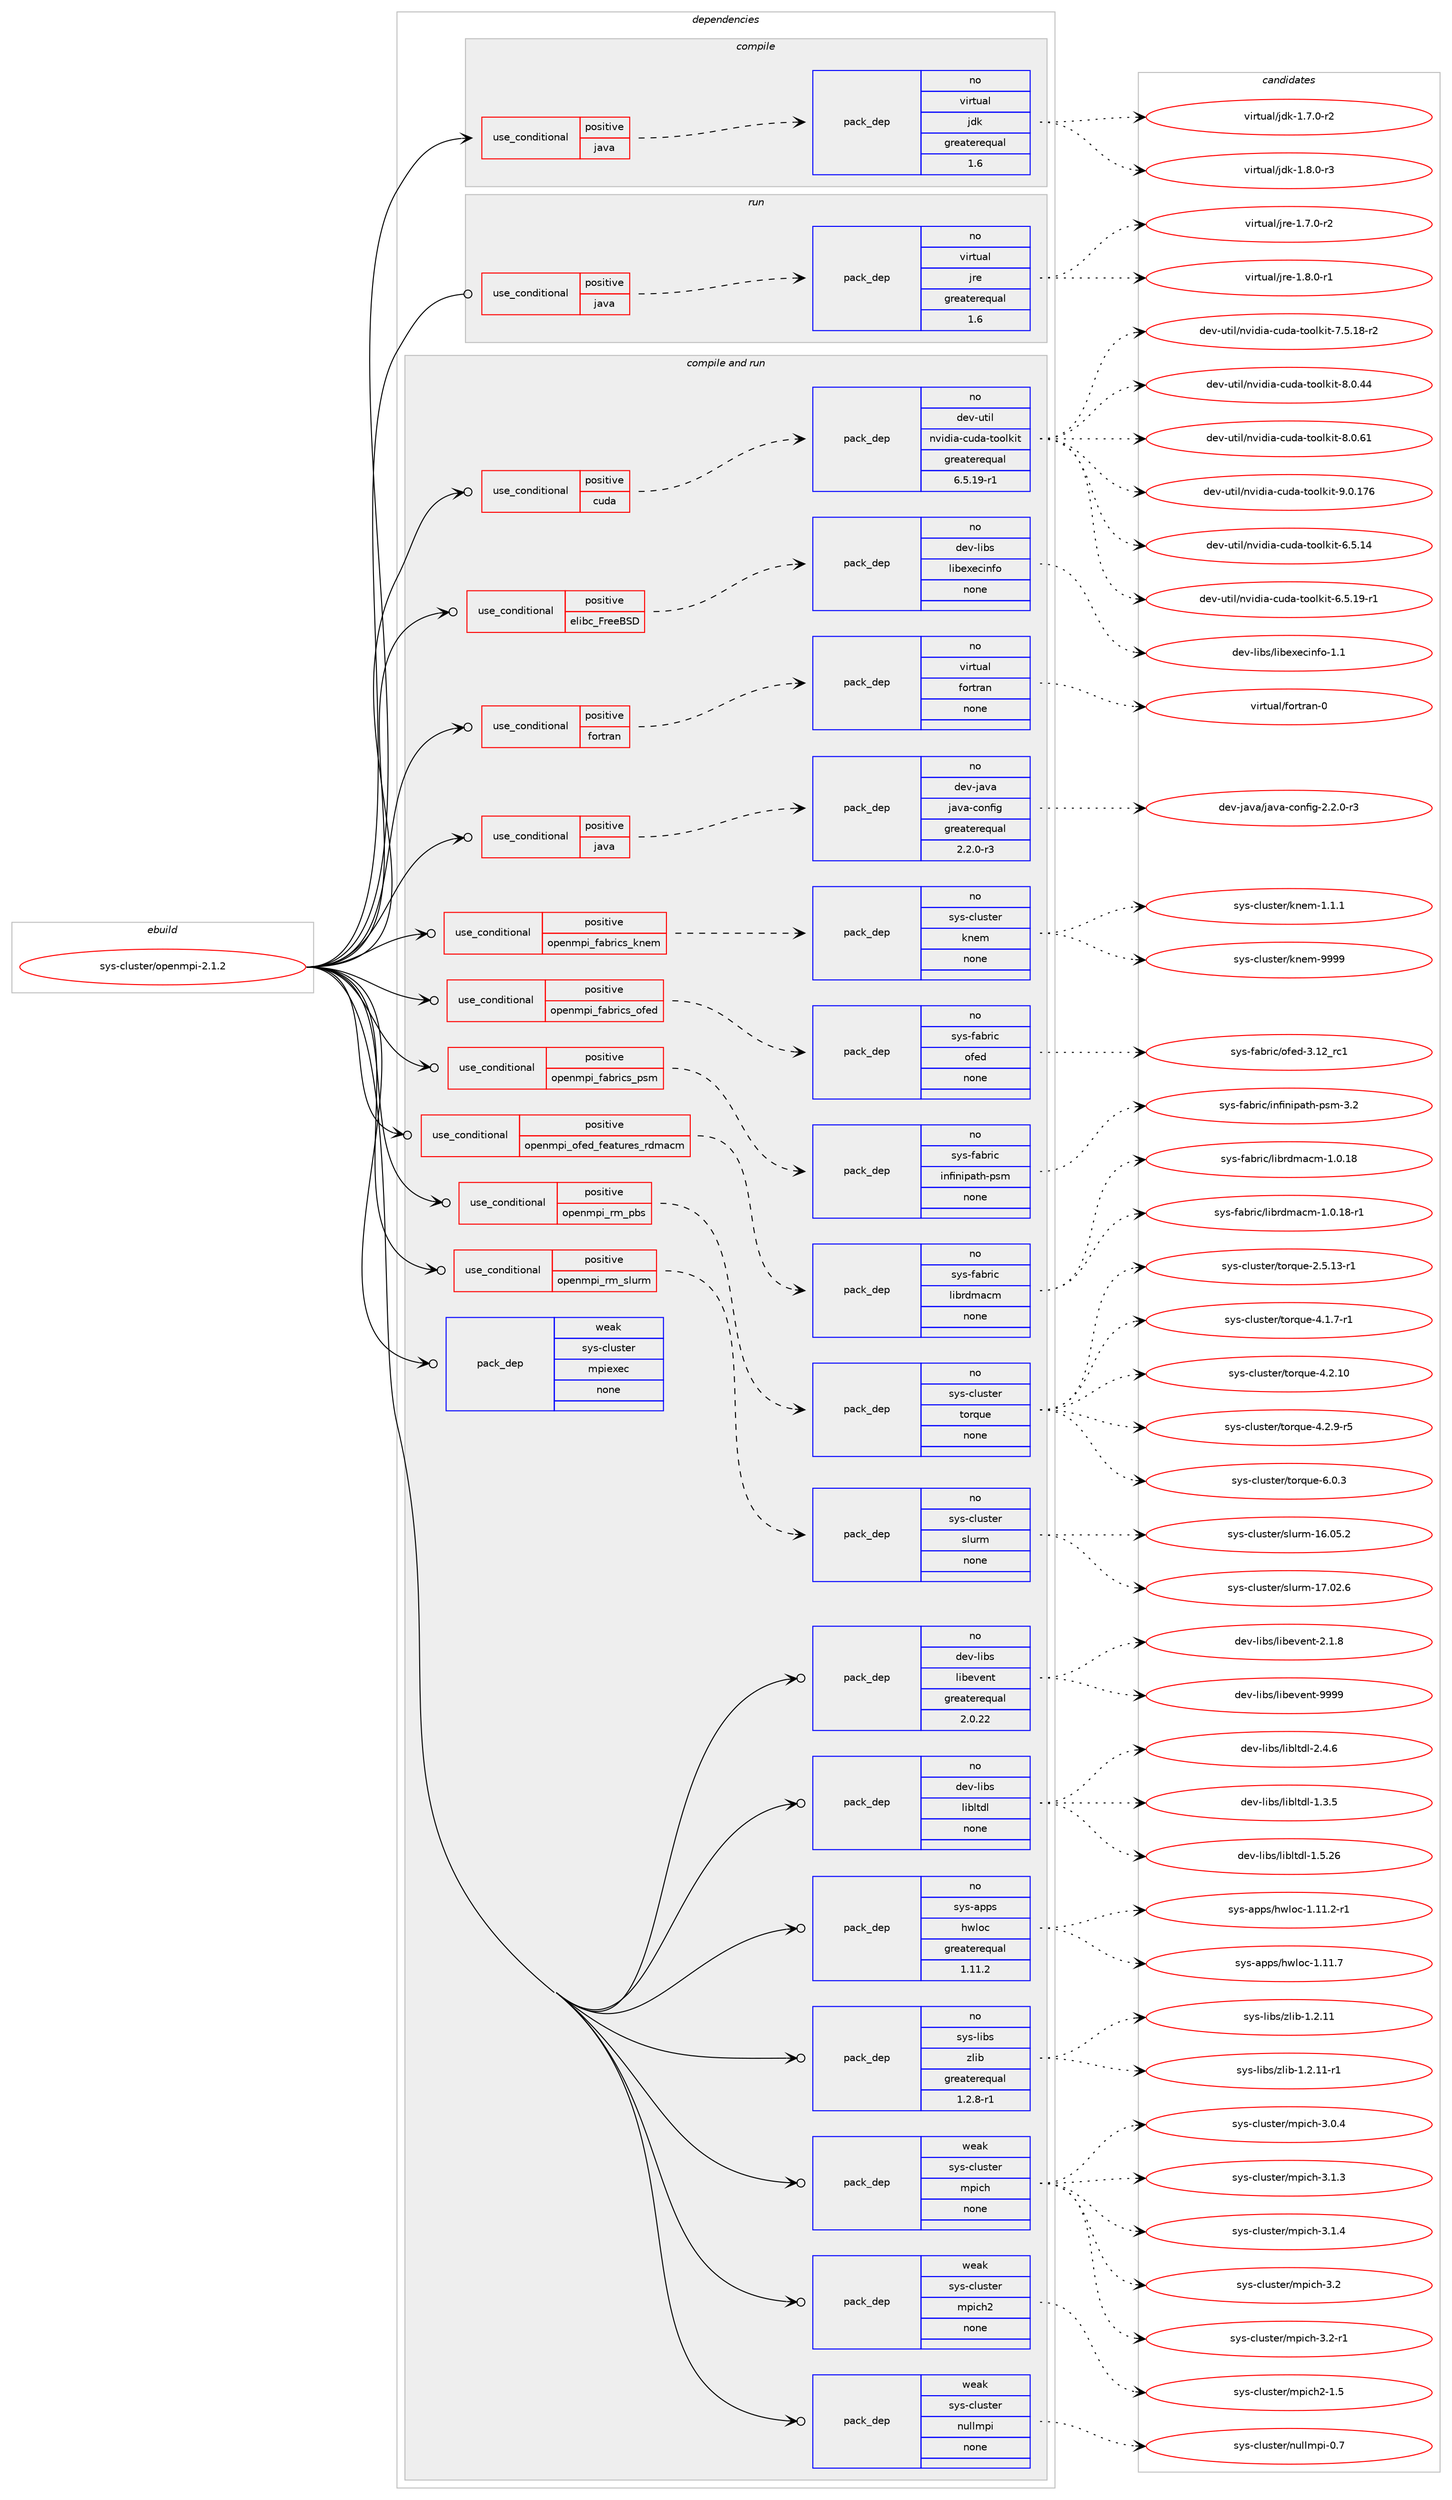 digraph prolog {

# *************
# Graph options
# *************

newrank=true;
concentrate=true;
compound=true;
graph [rankdir=LR,fontname=Helvetica,fontsize=10,ranksep=1.5];#, ranksep=2.5, nodesep=0.2];
edge  [arrowhead=vee];
node  [fontname=Helvetica,fontsize=10];

# **********
# The ebuild
# **********

subgraph cluster_leftcol {
color=gray;
rank=same;
label=<<i>ebuild</i>>;
id [label="sys-cluster/openmpi-2.1.2", color=red, width=4, href="../sys-cluster/openmpi-2.1.2.svg"];
}

# ****************
# The dependencies
# ****************

subgraph cluster_midcol {
color=gray;
label=<<i>dependencies</i>>;
subgraph cluster_compile {
fillcolor="#eeeeee";
style=filled;
label=<<i>compile</i>>;
subgraph cond115648 {
dependency482295 [label=<<TABLE BORDER="0" CELLBORDER="1" CELLSPACING="0" CELLPADDING="4"><TR><TD ROWSPAN="3" CELLPADDING="10">use_conditional</TD></TR><TR><TD>positive</TD></TR><TR><TD>java</TD></TR></TABLE>>, shape=none, color=red];
subgraph pack358231 {
dependency482296 [label=<<TABLE BORDER="0" CELLBORDER="1" CELLSPACING="0" CELLPADDING="4" WIDTH="220"><TR><TD ROWSPAN="6" CELLPADDING="30">pack_dep</TD></TR><TR><TD WIDTH="110">no</TD></TR><TR><TD>virtual</TD></TR><TR><TD>jdk</TD></TR><TR><TD>greaterequal</TD></TR><TR><TD>1.6</TD></TR></TABLE>>, shape=none, color=blue];
}
dependency482295:e -> dependency482296:w [weight=20,style="dashed",arrowhead="vee"];
}
id:e -> dependency482295:w [weight=20,style="solid",arrowhead="vee"];
}
subgraph cluster_compileandrun {
fillcolor="#eeeeee";
style=filled;
label=<<i>compile and run</i>>;
subgraph cond115649 {
dependency482297 [label=<<TABLE BORDER="0" CELLBORDER="1" CELLSPACING="0" CELLPADDING="4"><TR><TD ROWSPAN="3" CELLPADDING="10">use_conditional</TD></TR><TR><TD>positive</TD></TR><TR><TD>cuda</TD></TR></TABLE>>, shape=none, color=red];
subgraph pack358232 {
dependency482298 [label=<<TABLE BORDER="0" CELLBORDER="1" CELLSPACING="0" CELLPADDING="4" WIDTH="220"><TR><TD ROWSPAN="6" CELLPADDING="30">pack_dep</TD></TR><TR><TD WIDTH="110">no</TD></TR><TR><TD>dev-util</TD></TR><TR><TD>nvidia-cuda-toolkit</TD></TR><TR><TD>greaterequal</TD></TR><TR><TD>6.5.19-r1</TD></TR></TABLE>>, shape=none, color=blue];
}
dependency482297:e -> dependency482298:w [weight=20,style="dashed",arrowhead="vee"];
}
id:e -> dependency482297:w [weight=20,style="solid",arrowhead="odotvee"];
subgraph cond115650 {
dependency482299 [label=<<TABLE BORDER="0" CELLBORDER="1" CELLSPACING="0" CELLPADDING="4"><TR><TD ROWSPAN="3" CELLPADDING="10">use_conditional</TD></TR><TR><TD>positive</TD></TR><TR><TD>elibc_FreeBSD</TD></TR></TABLE>>, shape=none, color=red];
subgraph pack358233 {
dependency482300 [label=<<TABLE BORDER="0" CELLBORDER="1" CELLSPACING="0" CELLPADDING="4" WIDTH="220"><TR><TD ROWSPAN="6" CELLPADDING="30">pack_dep</TD></TR><TR><TD WIDTH="110">no</TD></TR><TR><TD>dev-libs</TD></TR><TR><TD>libexecinfo</TD></TR><TR><TD>none</TD></TR><TR><TD></TD></TR></TABLE>>, shape=none, color=blue];
}
dependency482299:e -> dependency482300:w [weight=20,style="dashed",arrowhead="vee"];
}
id:e -> dependency482299:w [weight=20,style="solid",arrowhead="odotvee"];
subgraph cond115651 {
dependency482301 [label=<<TABLE BORDER="0" CELLBORDER="1" CELLSPACING="0" CELLPADDING="4"><TR><TD ROWSPAN="3" CELLPADDING="10">use_conditional</TD></TR><TR><TD>positive</TD></TR><TR><TD>fortran</TD></TR></TABLE>>, shape=none, color=red];
subgraph pack358234 {
dependency482302 [label=<<TABLE BORDER="0" CELLBORDER="1" CELLSPACING="0" CELLPADDING="4" WIDTH="220"><TR><TD ROWSPAN="6" CELLPADDING="30">pack_dep</TD></TR><TR><TD WIDTH="110">no</TD></TR><TR><TD>virtual</TD></TR><TR><TD>fortran</TD></TR><TR><TD>none</TD></TR><TR><TD></TD></TR></TABLE>>, shape=none, color=blue];
}
dependency482301:e -> dependency482302:w [weight=20,style="dashed",arrowhead="vee"];
}
id:e -> dependency482301:w [weight=20,style="solid",arrowhead="odotvee"];
subgraph cond115652 {
dependency482303 [label=<<TABLE BORDER="0" CELLBORDER="1" CELLSPACING="0" CELLPADDING="4"><TR><TD ROWSPAN="3" CELLPADDING="10">use_conditional</TD></TR><TR><TD>positive</TD></TR><TR><TD>java</TD></TR></TABLE>>, shape=none, color=red];
subgraph pack358235 {
dependency482304 [label=<<TABLE BORDER="0" CELLBORDER="1" CELLSPACING="0" CELLPADDING="4" WIDTH="220"><TR><TD ROWSPAN="6" CELLPADDING="30">pack_dep</TD></TR><TR><TD WIDTH="110">no</TD></TR><TR><TD>dev-java</TD></TR><TR><TD>java-config</TD></TR><TR><TD>greaterequal</TD></TR><TR><TD>2.2.0-r3</TD></TR></TABLE>>, shape=none, color=blue];
}
dependency482303:e -> dependency482304:w [weight=20,style="dashed",arrowhead="vee"];
}
id:e -> dependency482303:w [weight=20,style="solid",arrowhead="odotvee"];
subgraph cond115653 {
dependency482305 [label=<<TABLE BORDER="0" CELLBORDER="1" CELLSPACING="0" CELLPADDING="4"><TR><TD ROWSPAN="3" CELLPADDING="10">use_conditional</TD></TR><TR><TD>positive</TD></TR><TR><TD>openmpi_fabrics_knem</TD></TR></TABLE>>, shape=none, color=red];
subgraph pack358236 {
dependency482306 [label=<<TABLE BORDER="0" CELLBORDER="1" CELLSPACING="0" CELLPADDING="4" WIDTH="220"><TR><TD ROWSPAN="6" CELLPADDING="30">pack_dep</TD></TR><TR><TD WIDTH="110">no</TD></TR><TR><TD>sys-cluster</TD></TR><TR><TD>knem</TD></TR><TR><TD>none</TD></TR><TR><TD></TD></TR></TABLE>>, shape=none, color=blue];
}
dependency482305:e -> dependency482306:w [weight=20,style="dashed",arrowhead="vee"];
}
id:e -> dependency482305:w [weight=20,style="solid",arrowhead="odotvee"];
subgraph cond115654 {
dependency482307 [label=<<TABLE BORDER="0" CELLBORDER="1" CELLSPACING="0" CELLPADDING="4"><TR><TD ROWSPAN="3" CELLPADDING="10">use_conditional</TD></TR><TR><TD>positive</TD></TR><TR><TD>openmpi_fabrics_ofed</TD></TR></TABLE>>, shape=none, color=red];
subgraph pack358237 {
dependency482308 [label=<<TABLE BORDER="0" CELLBORDER="1" CELLSPACING="0" CELLPADDING="4" WIDTH="220"><TR><TD ROWSPAN="6" CELLPADDING="30">pack_dep</TD></TR><TR><TD WIDTH="110">no</TD></TR><TR><TD>sys-fabric</TD></TR><TR><TD>ofed</TD></TR><TR><TD>none</TD></TR><TR><TD></TD></TR></TABLE>>, shape=none, color=blue];
}
dependency482307:e -> dependency482308:w [weight=20,style="dashed",arrowhead="vee"];
}
id:e -> dependency482307:w [weight=20,style="solid",arrowhead="odotvee"];
subgraph cond115655 {
dependency482309 [label=<<TABLE BORDER="0" CELLBORDER="1" CELLSPACING="0" CELLPADDING="4"><TR><TD ROWSPAN="3" CELLPADDING="10">use_conditional</TD></TR><TR><TD>positive</TD></TR><TR><TD>openmpi_fabrics_psm</TD></TR></TABLE>>, shape=none, color=red];
subgraph pack358238 {
dependency482310 [label=<<TABLE BORDER="0" CELLBORDER="1" CELLSPACING="0" CELLPADDING="4" WIDTH="220"><TR><TD ROWSPAN="6" CELLPADDING="30">pack_dep</TD></TR><TR><TD WIDTH="110">no</TD></TR><TR><TD>sys-fabric</TD></TR><TR><TD>infinipath-psm</TD></TR><TR><TD>none</TD></TR><TR><TD></TD></TR></TABLE>>, shape=none, color=blue];
}
dependency482309:e -> dependency482310:w [weight=20,style="dashed",arrowhead="vee"];
}
id:e -> dependency482309:w [weight=20,style="solid",arrowhead="odotvee"];
subgraph cond115656 {
dependency482311 [label=<<TABLE BORDER="0" CELLBORDER="1" CELLSPACING="0" CELLPADDING="4"><TR><TD ROWSPAN="3" CELLPADDING="10">use_conditional</TD></TR><TR><TD>positive</TD></TR><TR><TD>openmpi_ofed_features_rdmacm</TD></TR></TABLE>>, shape=none, color=red];
subgraph pack358239 {
dependency482312 [label=<<TABLE BORDER="0" CELLBORDER="1" CELLSPACING="0" CELLPADDING="4" WIDTH="220"><TR><TD ROWSPAN="6" CELLPADDING="30">pack_dep</TD></TR><TR><TD WIDTH="110">no</TD></TR><TR><TD>sys-fabric</TD></TR><TR><TD>librdmacm</TD></TR><TR><TD>none</TD></TR><TR><TD></TD></TR></TABLE>>, shape=none, color=blue];
}
dependency482311:e -> dependency482312:w [weight=20,style="dashed",arrowhead="vee"];
}
id:e -> dependency482311:w [weight=20,style="solid",arrowhead="odotvee"];
subgraph cond115657 {
dependency482313 [label=<<TABLE BORDER="0" CELLBORDER="1" CELLSPACING="0" CELLPADDING="4"><TR><TD ROWSPAN="3" CELLPADDING="10">use_conditional</TD></TR><TR><TD>positive</TD></TR><TR><TD>openmpi_rm_pbs</TD></TR></TABLE>>, shape=none, color=red];
subgraph pack358240 {
dependency482314 [label=<<TABLE BORDER="0" CELLBORDER="1" CELLSPACING="0" CELLPADDING="4" WIDTH="220"><TR><TD ROWSPAN="6" CELLPADDING="30">pack_dep</TD></TR><TR><TD WIDTH="110">no</TD></TR><TR><TD>sys-cluster</TD></TR><TR><TD>torque</TD></TR><TR><TD>none</TD></TR><TR><TD></TD></TR></TABLE>>, shape=none, color=blue];
}
dependency482313:e -> dependency482314:w [weight=20,style="dashed",arrowhead="vee"];
}
id:e -> dependency482313:w [weight=20,style="solid",arrowhead="odotvee"];
subgraph cond115658 {
dependency482315 [label=<<TABLE BORDER="0" CELLBORDER="1" CELLSPACING="0" CELLPADDING="4"><TR><TD ROWSPAN="3" CELLPADDING="10">use_conditional</TD></TR><TR><TD>positive</TD></TR><TR><TD>openmpi_rm_slurm</TD></TR></TABLE>>, shape=none, color=red];
subgraph pack358241 {
dependency482316 [label=<<TABLE BORDER="0" CELLBORDER="1" CELLSPACING="0" CELLPADDING="4" WIDTH="220"><TR><TD ROWSPAN="6" CELLPADDING="30">pack_dep</TD></TR><TR><TD WIDTH="110">no</TD></TR><TR><TD>sys-cluster</TD></TR><TR><TD>slurm</TD></TR><TR><TD>none</TD></TR><TR><TD></TD></TR></TABLE>>, shape=none, color=blue];
}
dependency482315:e -> dependency482316:w [weight=20,style="dashed",arrowhead="vee"];
}
id:e -> dependency482315:w [weight=20,style="solid",arrowhead="odotvee"];
subgraph pack358242 {
dependency482317 [label=<<TABLE BORDER="0" CELLBORDER="1" CELLSPACING="0" CELLPADDING="4" WIDTH="220"><TR><TD ROWSPAN="6" CELLPADDING="30">pack_dep</TD></TR><TR><TD WIDTH="110">no</TD></TR><TR><TD>dev-libs</TD></TR><TR><TD>libevent</TD></TR><TR><TD>greaterequal</TD></TR><TR><TD>2.0.22</TD></TR></TABLE>>, shape=none, color=blue];
}
id:e -> dependency482317:w [weight=20,style="solid",arrowhead="odotvee"];
subgraph pack358243 {
dependency482318 [label=<<TABLE BORDER="0" CELLBORDER="1" CELLSPACING="0" CELLPADDING="4" WIDTH="220"><TR><TD ROWSPAN="6" CELLPADDING="30">pack_dep</TD></TR><TR><TD WIDTH="110">no</TD></TR><TR><TD>dev-libs</TD></TR><TR><TD>libltdl</TD></TR><TR><TD>none</TD></TR><TR><TD></TD></TR></TABLE>>, shape=none, color=blue];
}
id:e -> dependency482318:w [weight=20,style="solid",arrowhead="odotvee"];
subgraph pack358244 {
dependency482319 [label=<<TABLE BORDER="0" CELLBORDER="1" CELLSPACING="0" CELLPADDING="4" WIDTH="220"><TR><TD ROWSPAN="6" CELLPADDING="30">pack_dep</TD></TR><TR><TD WIDTH="110">no</TD></TR><TR><TD>sys-apps</TD></TR><TR><TD>hwloc</TD></TR><TR><TD>greaterequal</TD></TR><TR><TD>1.11.2</TD></TR></TABLE>>, shape=none, color=blue];
}
id:e -> dependency482319:w [weight=20,style="solid",arrowhead="odotvee"];
subgraph pack358245 {
dependency482320 [label=<<TABLE BORDER="0" CELLBORDER="1" CELLSPACING="0" CELLPADDING="4" WIDTH="220"><TR><TD ROWSPAN="6" CELLPADDING="30">pack_dep</TD></TR><TR><TD WIDTH="110">no</TD></TR><TR><TD>sys-libs</TD></TR><TR><TD>zlib</TD></TR><TR><TD>greaterequal</TD></TR><TR><TD>1.2.8-r1</TD></TR></TABLE>>, shape=none, color=blue];
}
id:e -> dependency482320:w [weight=20,style="solid",arrowhead="odotvee"];
subgraph pack358246 {
dependency482321 [label=<<TABLE BORDER="0" CELLBORDER="1" CELLSPACING="0" CELLPADDING="4" WIDTH="220"><TR><TD ROWSPAN="6" CELLPADDING="30">pack_dep</TD></TR><TR><TD WIDTH="110">weak</TD></TR><TR><TD>sys-cluster</TD></TR><TR><TD>mpich</TD></TR><TR><TD>none</TD></TR><TR><TD></TD></TR></TABLE>>, shape=none, color=blue];
}
id:e -> dependency482321:w [weight=20,style="solid",arrowhead="odotvee"];
subgraph pack358247 {
dependency482322 [label=<<TABLE BORDER="0" CELLBORDER="1" CELLSPACING="0" CELLPADDING="4" WIDTH="220"><TR><TD ROWSPAN="6" CELLPADDING="30">pack_dep</TD></TR><TR><TD WIDTH="110">weak</TD></TR><TR><TD>sys-cluster</TD></TR><TR><TD>mpich2</TD></TR><TR><TD>none</TD></TR><TR><TD></TD></TR></TABLE>>, shape=none, color=blue];
}
id:e -> dependency482322:w [weight=20,style="solid",arrowhead="odotvee"];
subgraph pack358248 {
dependency482323 [label=<<TABLE BORDER="0" CELLBORDER="1" CELLSPACING="0" CELLPADDING="4" WIDTH="220"><TR><TD ROWSPAN="6" CELLPADDING="30">pack_dep</TD></TR><TR><TD WIDTH="110">weak</TD></TR><TR><TD>sys-cluster</TD></TR><TR><TD>mpiexec</TD></TR><TR><TD>none</TD></TR><TR><TD></TD></TR></TABLE>>, shape=none, color=blue];
}
id:e -> dependency482323:w [weight=20,style="solid",arrowhead="odotvee"];
subgraph pack358249 {
dependency482324 [label=<<TABLE BORDER="0" CELLBORDER="1" CELLSPACING="0" CELLPADDING="4" WIDTH="220"><TR><TD ROWSPAN="6" CELLPADDING="30">pack_dep</TD></TR><TR><TD WIDTH="110">weak</TD></TR><TR><TD>sys-cluster</TD></TR><TR><TD>nullmpi</TD></TR><TR><TD>none</TD></TR><TR><TD></TD></TR></TABLE>>, shape=none, color=blue];
}
id:e -> dependency482324:w [weight=20,style="solid",arrowhead="odotvee"];
}
subgraph cluster_run {
fillcolor="#eeeeee";
style=filled;
label=<<i>run</i>>;
subgraph cond115659 {
dependency482325 [label=<<TABLE BORDER="0" CELLBORDER="1" CELLSPACING="0" CELLPADDING="4"><TR><TD ROWSPAN="3" CELLPADDING="10">use_conditional</TD></TR><TR><TD>positive</TD></TR><TR><TD>java</TD></TR></TABLE>>, shape=none, color=red];
subgraph pack358250 {
dependency482326 [label=<<TABLE BORDER="0" CELLBORDER="1" CELLSPACING="0" CELLPADDING="4" WIDTH="220"><TR><TD ROWSPAN="6" CELLPADDING="30">pack_dep</TD></TR><TR><TD WIDTH="110">no</TD></TR><TR><TD>virtual</TD></TR><TR><TD>jre</TD></TR><TR><TD>greaterequal</TD></TR><TR><TD>1.6</TD></TR></TABLE>>, shape=none, color=blue];
}
dependency482325:e -> dependency482326:w [weight=20,style="dashed",arrowhead="vee"];
}
id:e -> dependency482325:w [weight=20,style="solid",arrowhead="odot"];
}
}

# **************
# The candidates
# **************

subgraph cluster_choices {
rank=same;
color=gray;
label=<<i>candidates</i>>;

subgraph choice358231 {
color=black;
nodesep=1;
choice11810511411611797108471061001074549465546484511450 [label="virtual/jdk-1.7.0-r2", color=red, width=4,href="../virtual/jdk-1.7.0-r2.svg"];
choice11810511411611797108471061001074549465646484511451 [label="virtual/jdk-1.8.0-r3", color=red, width=4,href="../virtual/jdk-1.8.0-r3.svg"];
dependency482296:e -> choice11810511411611797108471061001074549465546484511450:w [style=dotted,weight="100"];
dependency482296:e -> choice11810511411611797108471061001074549465646484511451:w [style=dotted,weight="100"];
}
subgraph choice358232 {
color=black;
nodesep=1;
choice1001011184511711610510847110118105100105974599117100974511611111110810710511645544653464952 [label="dev-util/nvidia-cuda-toolkit-6.5.14", color=red, width=4,href="../dev-util/nvidia-cuda-toolkit-6.5.14.svg"];
choice10010111845117116105108471101181051001059745991171009745116111111108107105116455446534649574511449 [label="dev-util/nvidia-cuda-toolkit-6.5.19-r1", color=red, width=4,href="../dev-util/nvidia-cuda-toolkit-6.5.19-r1.svg"];
choice10010111845117116105108471101181051001059745991171009745116111111108107105116455546534649564511450 [label="dev-util/nvidia-cuda-toolkit-7.5.18-r2", color=red, width=4,href="../dev-util/nvidia-cuda-toolkit-7.5.18-r2.svg"];
choice1001011184511711610510847110118105100105974599117100974511611111110810710511645564648465252 [label="dev-util/nvidia-cuda-toolkit-8.0.44", color=red, width=4,href="../dev-util/nvidia-cuda-toolkit-8.0.44.svg"];
choice1001011184511711610510847110118105100105974599117100974511611111110810710511645564648465449 [label="dev-util/nvidia-cuda-toolkit-8.0.61", color=red, width=4,href="../dev-util/nvidia-cuda-toolkit-8.0.61.svg"];
choice100101118451171161051084711011810510010597459911710097451161111111081071051164557464846495554 [label="dev-util/nvidia-cuda-toolkit-9.0.176", color=red, width=4,href="../dev-util/nvidia-cuda-toolkit-9.0.176.svg"];
dependency482298:e -> choice1001011184511711610510847110118105100105974599117100974511611111110810710511645544653464952:w [style=dotted,weight="100"];
dependency482298:e -> choice10010111845117116105108471101181051001059745991171009745116111111108107105116455446534649574511449:w [style=dotted,weight="100"];
dependency482298:e -> choice10010111845117116105108471101181051001059745991171009745116111111108107105116455546534649564511450:w [style=dotted,weight="100"];
dependency482298:e -> choice1001011184511711610510847110118105100105974599117100974511611111110810710511645564648465252:w [style=dotted,weight="100"];
dependency482298:e -> choice1001011184511711610510847110118105100105974599117100974511611111110810710511645564648465449:w [style=dotted,weight="100"];
dependency482298:e -> choice100101118451171161051084711011810510010597459911710097451161111111081071051164557464846495554:w [style=dotted,weight="100"];
}
subgraph choice358233 {
color=black;
nodesep=1;
choice100101118451081059811547108105981011201019910511010211145494649 [label="dev-libs/libexecinfo-1.1", color=red, width=4,href="../dev-libs/libexecinfo-1.1.svg"];
dependency482300:e -> choice100101118451081059811547108105981011201019910511010211145494649:w [style=dotted,weight="100"];
}
subgraph choice358234 {
color=black;
nodesep=1;
choice1181051141161179710847102111114116114971104548 [label="virtual/fortran-0", color=red, width=4,href="../virtual/fortran-0.svg"];
dependency482302:e -> choice1181051141161179710847102111114116114971104548:w [style=dotted,weight="100"];
}
subgraph choice358235 {
color=black;
nodesep=1;
choice10010111845106971189747106971189745991111101021051034550465046484511451 [label="dev-java/java-config-2.2.0-r3", color=red, width=4,href="../dev-java/java-config-2.2.0-r3.svg"];
dependency482304:e -> choice10010111845106971189747106971189745991111101021051034550465046484511451:w [style=dotted,weight="100"];
}
subgraph choice358236 {
color=black;
nodesep=1;
choice115121115459910811711511610111447107110101109454946494649 [label="sys-cluster/knem-1.1.1", color=red, width=4,href="../sys-cluster/knem-1.1.1.svg"];
choice1151211154599108117115116101114471071101011094557575757 [label="sys-cluster/knem-9999", color=red, width=4,href="../sys-cluster/knem-9999.svg"];
dependency482306:e -> choice115121115459910811711511610111447107110101109454946494649:w [style=dotted,weight="100"];
dependency482306:e -> choice1151211154599108117115116101114471071101011094557575757:w [style=dotted,weight="100"];
}
subgraph choice358237 {
color=black;
nodesep=1;
choice11512111545102979811410599471111021011004551464950951149949 [label="sys-fabric/ofed-3.12_rc1", color=red, width=4,href="../sys-fabric/ofed-3.12_rc1.svg"];
dependency482308:e -> choice11512111545102979811410599471111021011004551464950951149949:w [style=dotted,weight="100"];
}
subgraph choice358238 {
color=black;
nodesep=1;
choice1151211154510297981141059947105110102105110105112971161044511211510945514650 [label="sys-fabric/infinipath-psm-3.2", color=red, width=4,href="../sys-fabric/infinipath-psm-3.2.svg"];
dependency482310:e -> choice1151211154510297981141059947105110102105110105112971161044511211510945514650:w [style=dotted,weight="100"];
}
subgraph choice358239 {
color=black;
nodesep=1;
choice115121115451029798114105994710810598114100109979910945494648464956 [label="sys-fabric/librdmacm-1.0.18", color=red, width=4,href="../sys-fabric/librdmacm-1.0.18.svg"];
choice1151211154510297981141059947108105981141001099799109454946484649564511449 [label="sys-fabric/librdmacm-1.0.18-r1", color=red, width=4,href="../sys-fabric/librdmacm-1.0.18-r1.svg"];
dependency482312:e -> choice115121115451029798114105994710810598114100109979910945494648464956:w [style=dotted,weight="100"];
dependency482312:e -> choice1151211154510297981141059947108105981141001099799109454946484649564511449:w [style=dotted,weight="100"];
}
subgraph choice358240 {
color=black;
nodesep=1;
choice115121115459910811711511610111447116111114113117101455046534649514511449 [label="sys-cluster/torque-2.5.13-r1", color=red, width=4,href="../sys-cluster/torque-2.5.13-r1.svg"];
choice1151211154599108117115116101114471161111141131171014552464946554511449 [label="sys-cluster/torque-4.1.7-r1", color=red, width=4,href="../sys-cluster/torque-4.1.7-r1.svg"];
choice11512111545991081171151161011144711611111411311710145524650464948 [label="sys-cluster/torque-4.2.10", color=red, width=4,href="../sys-cluster/torque-4.2.10.svg"];
choice1151211154599108117115116101114471161111141131171014552465046574511453 [label="sys-cluster/torque-4.2.9-r5", color=red, width=4,href="../sys-cluster/torque-4.2.9-r5.svg"];
choice115121115459910811711511610111447116111114113117101455446484651 [label="sys-cluster/torque-6.0.3", color=red, width=4,href="../sys-cluster/torque-6.0.3.svg"];
dependency482314:e -> choice115121115459910811711511610111447116111114113117101455046534649514511449:w [style=dotted,weight="100"];
dependency482314:e -> choice1151211154599108117115116101114471161111141131171014552464946554511449:w [style=dotted,weight="100"];
dependency482314:e -> choice11512111545991081171151161011144711611111411311710145524650464948:w [style=dotted,weight="100"];
dependency482314:e -> choice1151211154599108117115116101114471161111141131171014552465046574511453:w [style=dotted,weight="100"];
dependency482314:e -> choice115121115459910811711511610111447116111114113117101455446484651:w [style=dotted,weight="100"];
}
subgraph choice358241 {
color=black;
nodesep=1;
choice1151211154599108117115116101114471151081171141094549544648534650 [label="sys-cluster/slurm-16.05.2", color=red, width=4,href="../sys-cluster/slurm-16.05.2.svg"];
choice1151211154599108117115116101114471151081171141094549554648504654 [label="sys-cluster/slurm-17.02.6", color=red, width=4,href="../sys-cluster/slurm-17.02.6.svg"];
dependency482316:e -> choice1151211154599108117115116101114471151081171141094549544648534650:w [style=dotted,weight="100"];
dependency482316:e -> choice1151211154599108117115116101114471151081171141094549554648504654:w [style=dotted,weight="100"];
}
subgraph choice358242 {
color=black;
nodesep=1;
choice10010111845108105981154710810598101118101110116455046494656 [label="dev-libs/libevent-2.1.8", color=red, width=4,href="../dev-libs/libevent-2.1.8.svg"];
choice100101118451081059811547108105981011181011101164557575757 [label="dev-libs/libevent-9999", color=red, width=4,href="../dev-libs/libevent-9999.svg"];
dependency482317:e -> choice10010111845108105981154710810598101118101110116455046494656:w [style=dotted,weight="100"];
dependency482317:e -> choice100101118451081059811547108105981011181011101164557575757:w [style=dotted,weight="100"];
}
subgraph choice358243 {
color=black;
nodesep=1;
choice10010111845108105981154710810598108116100108454946514653 [label="dev-libs/libltdl-1.3.5", color=red, width=4,href="../dev-libs/libltdl-1.3.5.svg"];
choice1001011184510810598115471081059810811610010845494653465054 [label="dev-libs/libltdl-1.5.26", color=red, width=4,href="../dev-libs/libltdl-1.5.26.svg"];
choice10010111845108105981154710810598108116100108455046524654 [label="dev-libs/libltdl-2.4.6", color=red, width=4,href="../dev-libs/libltdl-2.4.6.svg"];
dependency482318:e -> choice10010111845108105981154710810598108116100108454946514653:w [style=dotted,weight="100"];
dependency482318:e -> choice1001011184510810598115471081059810811610010845494653465054:w [style=dotted,weight="100"];
dependency482318:e -> choice10010111845108105981154710810598108116100108455046524654:w [style=dotted,weight="100"];
}
subgraph choice358244 {
color=black;
nodesep=1;
choice11512111545971121121154710411910811199454946494946504511449 [label="sys-apps/hwloc-1.11.2-r1", color=red, width=4,href="../sys-apps/hwloc-1.11.2-r1.svg"];
choice1151211154597112112115471041191081119945494649494655 [label="sys-apps/hwloc-1.11.7", color=red, width=4,href="../sys-apps/hwloc-1.11.7.svg"];
dependency482319:e -> choice11512111545971121121154710411910811199454946494946504511449:w [style=dotted,weight="100"];
dependency482319:e -> choice1151211154597112112115471041191081119945494649494655:w [style=dotted,weight="100"];
}
subgraph choice358245 {
color=black;
nodesep=1;
choice1151211154510810598115471221081059845494650464949 [label="sys-libs/zlib-1.2.11", color=red, width=4,href="../sys-libs/zlib-1.2.11.svg"];
choice11512111545108105981154712210810598454946504649494511449 [label="sys-libs/zlib-1.2.11-r1", color=red, width=4,href="../sys-libs/zlib-1.2.11-r1.svg"];
dependency482320:e -> choice1151211154510810598115471221081059845494650464949:w [style=dotted,weight="100"];
dependency482320:e -> choice11512111545108105981154712210810598454946504649494511449:w [style=dotted,weight="100"];
}
subgraph choice358246 {
color=black;
nodesep=1;
choice11512111545991081171151161011144710911210599104455146484652 [label="sys-cluster/mpich-3.0.4", color=red, width=4,href="../sys-cluster/mpich-3.0.4.svg"];
choice11512111545991081171151161011144710911210599104455146494651 [label="sys-cluster/mpich-3.1.3", color=red, width=4,href="../sys-cluster/mpich-3.1.3.svg"];
choice11512111545991081171151161011144710911210599104455146494652 [label="sys-cluster/mpich-3.1.4", color=red, width=4,href="../sys-cluster/mpich-3.1.4.svg"];
choice1151211154599108117115116101114471091121059910445514650 [label="sys-cluster/mpich-3.2", color=red, width=4,href="../sys-cluster/mpich-3.2.svg"];
choice11512111545991081171151161011144710911210599104455146504511449 [label="sys-cluster/mpich-3.2-r1", color=red, width=4,href="../sys-cluster/mpich-3.2-r1.svg"];
dependency482321:e -> choice11512111545991081171151161011144710911210599104455146484652:w [style=dotted,weight="100"];
dependency482321:e -> choice11512111545991081171151161011144710911210599104455146494651:w [style=dotted,weight="100"];
dependency482321:e -> choice11512111545991081171151161011144710911210599104455146494652:w [style=dotted,weight="100"];
dependency482321:e -> choice1151211154599108117115116101114471091121059910445514650:w [style=dotted,weight="100"];
dependency482321:e -> choice11512111545991081171151161011144710911210599104455146504511449:w [style=dotted,weight="100"];
}
subgraph choice358247 {
color=black;
nodesep=1;
choice115121115459910811711511610111447109112105991045045494653 [label="sys-cluster/mpich2-1.5", color=red, width=4,href="../sys-cluster/mpich2-1.5.svg"];
dependency482322:e -> choice115121115459910811711511610111447109112105991045045494653:w [style=dotted,weight="100"];
}
subgraph choice358248 {
color=black;
nodesep=1;
}
subgraph choice358249 {
color=black;
nodesep=1;
choice11512111545991081171151161011144711011710810810911210545484655 [label="sys-cluster/nullmpi-0.7", color=red, width=4,href="../sys-cluster/nullmpi-0.7.svg"];
dependency482324:e -> choice11512111545991081171151161011144711011710810810911210545484655:w [style=dotted,weight="100"];
}
subgraph choice358250 {
color=black;
nodesep=1;
choice11810511411611797108471061141014549465546484511450 [label="virtual/jre-1.7.0-r2", color=red, width=4,href="../virtual/jre-1.7.0-r2.svg"];
choice11810511411611797108471061141014549465646484511449 [label="virtual/jre-1.8.0-r1", color=red, width=4,href="../virtual/jre-1.8.0-r1.svg"];
dependency482326:e -> choice11810511411611797108471061141014549465546484511450:w [style=dotted,weight="100"];
dependency482326:e -> choice11810511411611797108471061141014549465646484511449:w [style=dotted,weight="100"];
}
}

}
